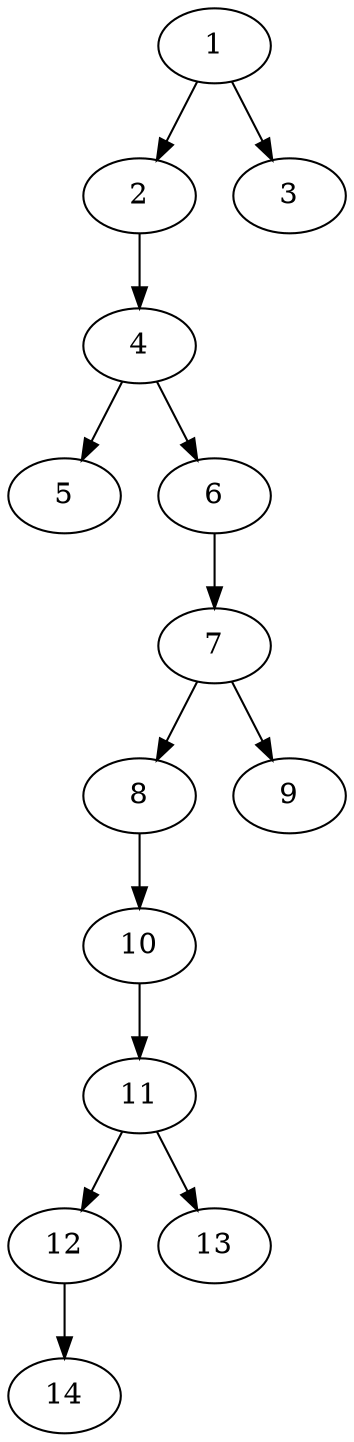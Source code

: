 // DAG (tier=1-easy, mode=compute, n=14, ccr=0.254, fat=0.382, density=0.251, regular=0.766, jump=0.081, mindata=262144, maxdata=2097152)
// DAG automatically generated by daggen at Sun Aug 24 16:33:32 2025
// /home/ermia/Project/Environments/daggen/bin/daggen --dot --ccr 0.254 --fat 0.382 --regular 0.766 --density 0.251 --jump 0.081 --mindata 262144 --maxdata 2097152 -n 14 
digraph G {
  1 [size="844315909903351808", alpha="0.19", expect_size="422157954951675904"]
  1 -> 2 [size ="7146498424832"]
  1 -> 3 [size ="7146498424832"]
  2 [size="1389945073178025", alpha="0.00", expect_size="694972536589012"]
  2 -> 4 [size ="27786425139200"]
  3 [size="36574529887581736", alpha="0.18", expect_size="18287264943790868"]
  4 [size="22055268773309820", alpha="0.00", expect_size="11027634386654910"]
  4 -> 5 [size ="21233924046848"]
  4 -> 6 [size ="21233924046848"]
  5 [size="100237847355224", alpha="0.00", expect_size="50118923677612"]
  6 [size="140355531600508", alpha="0.05", expect_size="70177765800254"]
  6 -> 7 [size ="2374177390592"]
  7 [size="239510835737547", alpha="0.01", expect_size="119755417868773"]
  7 -> 8 [size ="25309848010752"]
  7 -> 9 [size ="25309848010752"]
  8 [size="525386032011542528", alpha="0.13", expect_size="262693016005771264"]
  8 -> 10 [size ="5208855805952"]
  9 [size="900047490141963", alpha="0.10", expect_size="450023745070981"]
  10 [size="5062662874393822", alpha="0.09", expect_size="2531331437196911"]
  10 -> 11 [size ="15333570117632"]
  11 [size="1456608139838226432", alpha="0.04", expect_size="728304069919113216"]
  11 -> 12 [size ="10279811284992"]
  11 -> 13 [size ="10279811284992"]
  12 [size="475805180806650", alpha="0.14", expect_size="237902590403325"]
  12 -> 14 [size ="9784472371200"]
  13 [size="330746120251330", alpha="0.04", expect_size="165373060125665"]
  14 [size="51012812582038712", alpha="0.15", expect_size="25506406291019356"]
}
